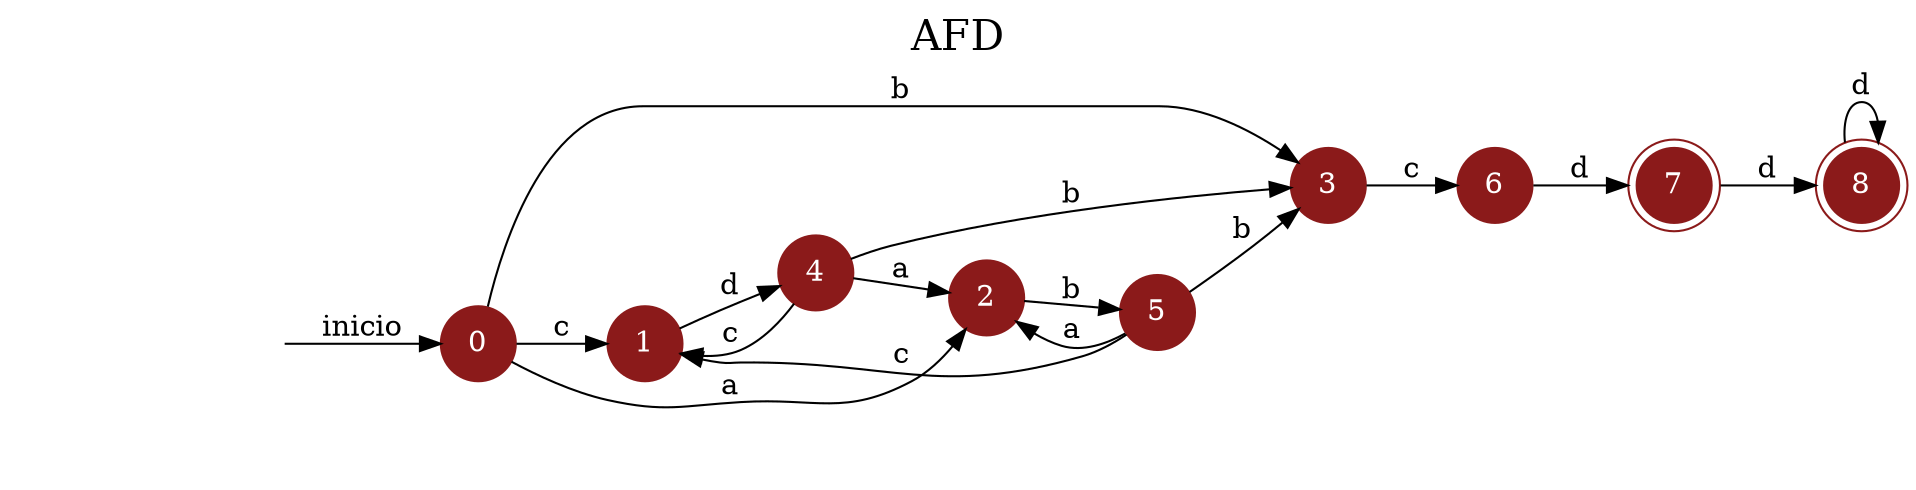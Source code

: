 digraph MetodoDeThompson {
	rankdir=LR;
	graph [label="AFD", labelloc=t, fontsize=20]; 
	node [shape=doublecircle,fontcolor=white, style=filled,color=firebrick4]; 7 8;
	node [shape=circle];
	node [color=firebrick4,fontcolor=white];
	edge [color=black];
	secret_node [style=invis];
	secret_node -> 0 [label="inicio"];
	0 -> 1 [label="c"];
	0 -> 2 [label="a"];
	0 -> 3 [label="b"];
	1 -> 4 [label="d"];
	2 -> 5 [label="b"];
	3 -> 6 [label="c"];
	4 -> 1 [label="c"];
	4 -> 2 [label="a"];
	4 -> 3 [label="b"];
	5 -> 1 [label="c"];
	5 -> 2 [label="a"];
	5 -> 3 [label="b"];
	6 -> 7 [label="d"];
	7 -> 8 [label="d"];
	8 -> 8 [label="d"];
}